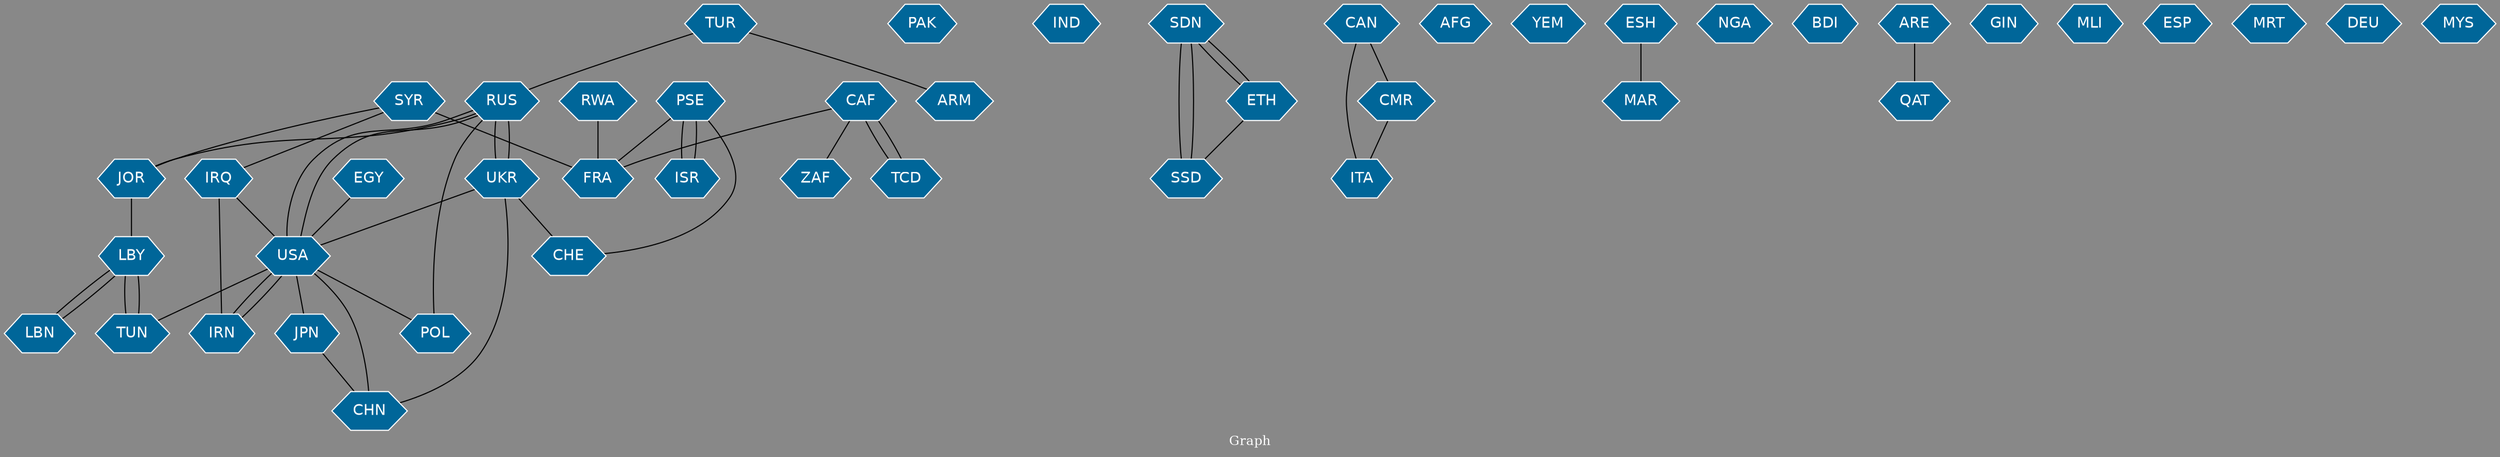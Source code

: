 // Countries together in item graph
graph {
	graph [bgcolor="#888888" fontcolor=white fontsize=12 label="Graph" outputorder=edgesfirst overlap=prism]
	node [color=white fillcolor="#006699" fontcolor=white fontname=Helvetica shape=hexagon style=filled]
	edge [arrowhead=open color=black fontcolor=white fontname=Courier fontsize=12]
		RUS [label=RUS]
		JOR [label=JOR]
		SYR [label=SYR]
		PAK [label=PAK]
		FRA [label=FRA]
		IND [label=IND]
		UKR [label=UKR]
		IRQ [label=IRQ]
		CHE [label=CHE]
		PSE [label=PSE]
		LBN [label=LBN]
		SDN [label=SDN]
		SSD [label=SSD]
		IRN [label=IRN]
		CAN [label=CAN]
		AFG [label=AFG]
		RWA [label=RWA]
		CAF [label=CAF]
		TUR [label=TUR]
		ISR [label=ISR]
		YEM [label=YEM]
		MAR [label=MAR]
		USA [label=USA]
		TUN [label=TUN]
		LBY [label=LBY]
		EGY [label=EGY]
		NGA [label=NGA]
		BDI [label=BDI]
		QAT [label=QAT]
		POL [label=POL]
		ESH [label=ESH]
		CHN [label=CHN]
		GIN [label=GIN]
		ETH [label=ETH]
		MLI [label=MLI]
		ESP [label=ESP]
		ITA [label=ITA]
		ARE [label=ARE]
		TCD [label=TCD]
		MRT [label=MRT]
		JPN [label=JPN]
		DEU [label=DEU]
		ZAF [label=ZAF]
		CMR [label=CMR]
		ARM [label=ARM]
		MYS [label=MYS]
			SYR -- IRQ [weight=1]
			PSE -- FRA [weight=1]
			ISR -- PSE [weight=3]
			ARE -- QAT [weight=1]
			USA -- TUN [weight=2]
			IRQ -- IRN [weight=1]
			CAN -- ITA [weight=1]
			CAF -- FRA [weight=1]
			TUR -- RUS [weight=1]
			IRQ -- USA [weight=1]
			USA -- POL [weight=1]
			SDN -- ETH [weight=1]
			UKR -- CHN [weight=1]
			CAF -- TCD [weight=1]
			UKR -- CHE [weight=2]
			SYR -- JOR [weight=1]
			TUN -- LBY [weight=1]
			UKR -- RUS [weight=2]
			ESH -- MAR [weight=1]
			PSE -- CHE [weight=1]
			ETH -- SSD [weight=1]
			RWA -- FRA [weight=2]
			EGY -- USA [weight=1]
			USA -- JPN [weight=1]
			CAF -- ZAF [weight=1]
			RUS -- POL [weight=1]
			JOR -- LBY [weight=1]
			TCD -- CAF [weight=2]
			RUS -- USA [weight=2]
			JPN -- CHN [weight=1]
			SYR -- FRA [weight=3]
			RUS -- UKR [weight=8]
			USA -- RUS [weight=2]
			PSE -- ISR [weight=1]
			SDN -- SSD [weight=5]
			USA -- CHN [weight=1]
			UKR -- USA [weight=1]
			IRN -- USA [weight=2]
			LBN -- LBY [weight=1]
			ETH -- SDN [weight=1]
			CAN -- CMR [weight=1]
			LBY -- LBN [weight=1]
			SSD -- SDN [weight=3]
			LBY -- TUN [weight=1]
			USA -- IRN [weight=1]
			RUS -- JOR [weight=1]
			TUR -- ARM [weight=1]
			CMR -- ITA [weight=1]
}